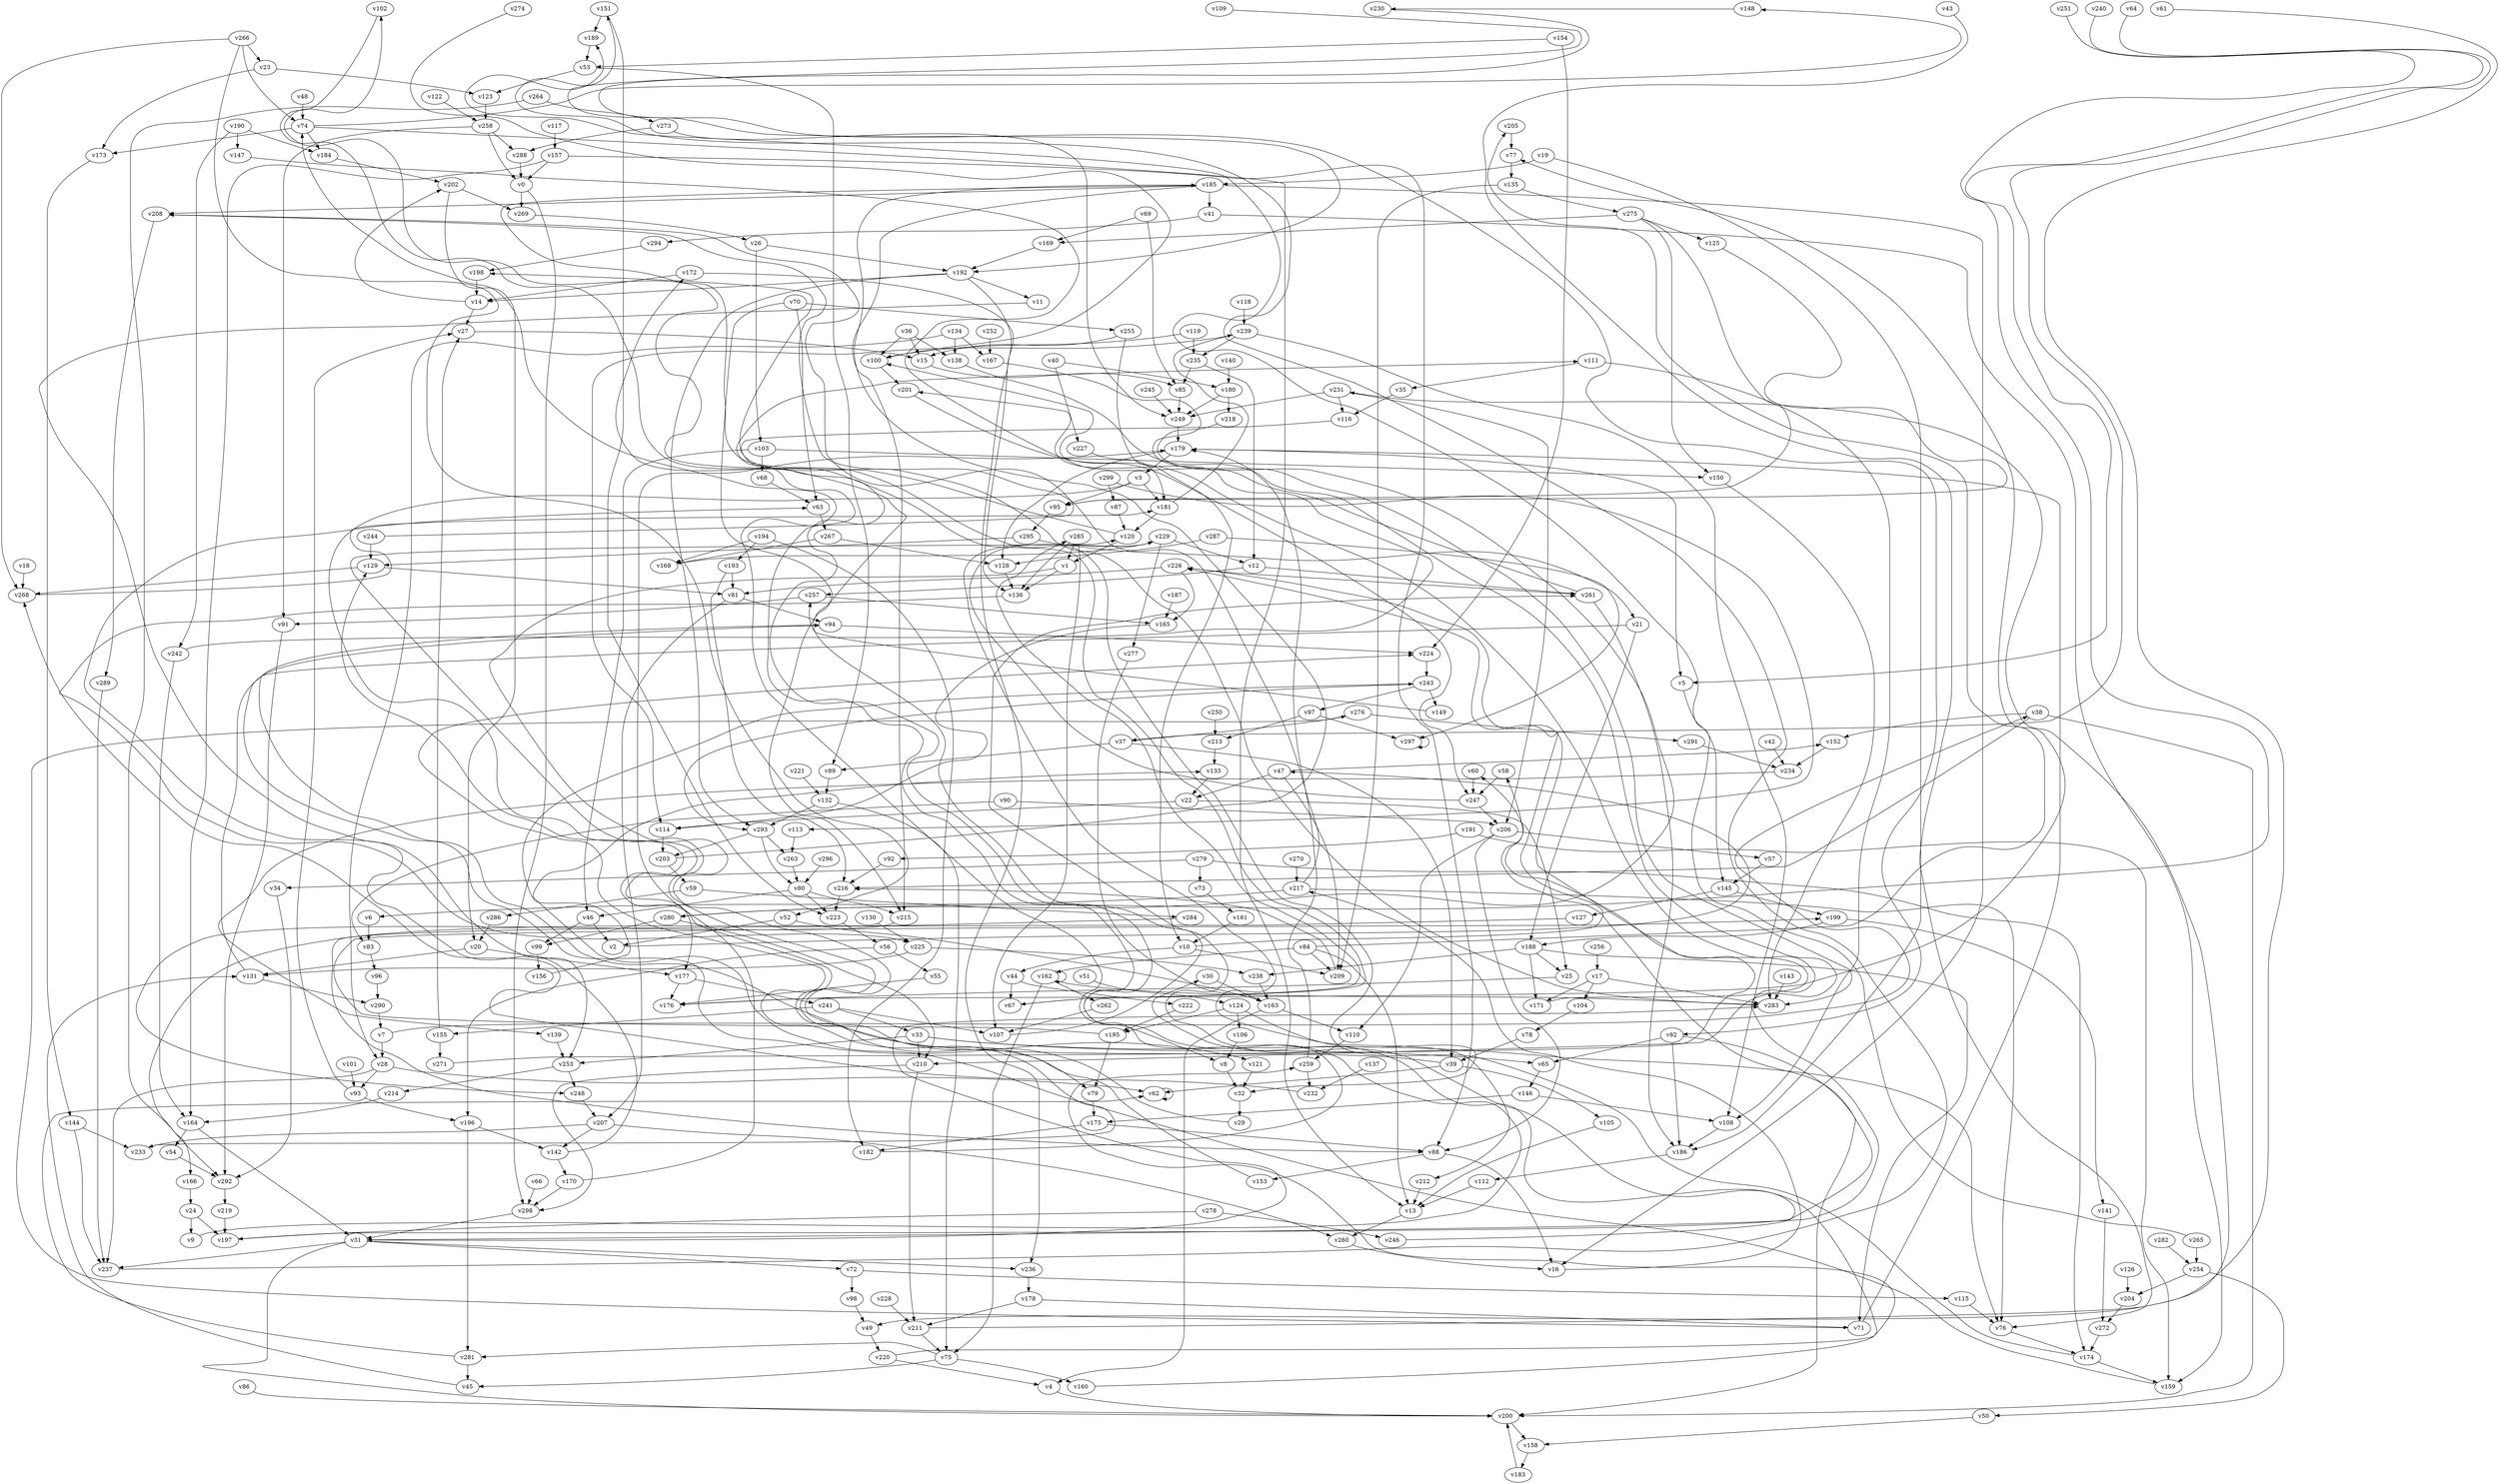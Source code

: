 // Benchmark game 449 - 300 vertices
// time_bound: 140
// targets: v106
digraph G {
    v0 [name="v0", player=0];
    v1 [name="v1", player=1];
    v2 [name="v2", player=0];
    v3 [name="v3", player=0];
    v4 [name="v4", player=0];
    v5 [name="v5", player=0];
    v6 [name="v6", player=0];
    v7 [name="v7", player=1];
    v8 [name="v8", player=0];
    v9 [name="v9", player=0];
    v10 [name="v10", player=0];
    v11 [name="v11", player=1];
    v12 [name="v12", player=1];
    v13 [name="v13", player=1];
    v14 [name="v14", player=1];
    v15 [name="v15", player=1];
    v16 [name="v16", player=0];
    v17 [name="v17", player=0];
    v18 [name="v18", player=1];
    v19 [name="v19", player=0];
    v20 [name="v20", player=1];
    v21 [name="v21", player=1];
    v22 [name="v22", player=1];
    v23 [name="v23", player=0];
    v24 [name="v24", player=0];
    v25 [name="v25", player=0];
    v26 [name="v26", player=0];
    v27 [name="v27", player=1];
    v28 [name="v28", player=0];
    v29 [name="v29", player=0];
    v30 [name="v30", player=0];
    v31 [name="v31", player=1];
    v32 [name="v32", player=0];
    v33 [name="v33", player=1];
    v34 [name="v34", player=1];
    v35 [name="v35", player=1];
    v36 [name="v36", player=1];
    v37 [name="v37", player=1];
    v38 [name="v38", player=1];
    v39 [name="v39", player=1];
    v40 [name="v40", player=1];
    v41 [name="v41", player=0];
    v42 [name="v42", player=0];
    v43 [name="v43", player=1];
    v44 [name="v44", player=0];
    v45 [name="v45", player=1];
    v46 [name="v46", player=1];
    v47 [name="v47", player=1];
    v48 [name="v48", player=0];
    v49 [name="v49", player=0];
    v50 [name="v50", player=0];
    v51 [name="v51", player=1];
    v52 [name="v52", player=0];
    v53 [name="v53", player=1];
    v54 [name="v54", player=0];
    v55 [name="v55", player=0];
    v56 [name="v56", player=0];
    v57 [name="v57", player=1];
    v58 [name="v58", player=0];
    v59 [name="v59", player=0];
    v60 [name="v60", player=0];
    v61 [name="v61", player=0];
    v62 [name="v62", player=0];
    v63 [name="v63", player=0];
    v64 [name="v64", player=0];
    v65 [name="v65", player=0];
    v66 [name="v66", player=0];
    v67 [name="v67", player=0];
    v68 [name="v68", player=1];
    v69 [name="v69", player=1];
    v70 [name="v70", player=0];
    v71 [name="v71", player=0];
    v72 [name="v72", player=0];
    v73 [name="v73", player=1];
    v74 [name="v74", player=1];
    v75 [name="v75", player=0];
    v76 [name="v76", player=0];
    v77 [name="v77", player=1];
    v78 [name="v78", player=1];
    v79 [name="v79", player=0];
    v80 [name="v80", player=1];
    v81 [name="v81", player=1];
    v82 [name="v82", player=1];
    v83 [name="v83", player=0];
    v84 [name="v84", player=0];
    v85 [name="v85", player=0];
    v86 [name="v86", player=0];
    v87 [name="v87", player=1];
    v88 [name="v88", player=0];
    v89 [name="v89", player=0];
    v90 [name="v90", player=0];
    v91 [name="v91", player=1];
    v92 [name="v92", player=1];
    v93 [name="v93", player=0];
    v94 [name="v94", player=1];
    v95 [name="v95", player=1];
    v96 [name="v96", player=1];
    v97 [name="v97", player=0];
    v98 [name="v98", player=1];
    v99 [name="v99", player=0];
    v100 [name="v100", player=1];
    v101 [name="v101", player=0];
    v102 [name="v102", player=1];
    v103 [name="v103", player=1];
    v104 [name="v104", player=1];
    v105 [name="v105", player=1];
    v106 [name="v106", player=1, target=1];
    v107 [name="v107", player=0];
    v108 [name="v108", player=1];
    v109 [name="v109", player=0];
    v110 [name="v110", player=0];
    v111 [name="v111", player=1];
    v112 [name="v112", player=1];
    v113 [name="v113", player=0];
    v114 [name="v114", player=0];
    v115 [name="v115", player=1];
    v116 [name="v116", player=1];
    v117 [name="v117", player=0];
    v118 [name="v118", player=0];
    v119 [name="v119", player=1];
    v120 [name="v120", player=0];
    v121 [name="v121", player=1];
    v122 [name="v122", player=0];
    v123 [name="v123", player=1];
    v124 [name="v124", player=1];
    v125 [name="v125", player=0];
    v126 [name="v126", player=1];
    v127 [name="v127", player=1];
    v128 [name="v128", player=1];
    v129 [name="v129", player=0];
    v130 [name="v130", player=0];
    v131 [name="v131", player=1];
    v132 [name="v132", player=1];
    v133 [name="v133", player=0];
    v134 [name="v134", player=0];
    v135 [name="v135", player=0];
    v136 [name="v136", player=0];
    v137 [name="v137", player=0];
    v138 [name="v138", player=1];
    v139 [name="v139", player=0];
    v140 [name="v140", player=1];
    v141 [name="v141", player=0];
    v142 [name="v142", player=0];
    v143 [name="v143", player=1];
    v144 [name="v144", player=1];
    v145 [name="v145", player=0];
    v146 [name="v146", player=0];
    v147 [name="v147", player=0];
    v148 [name="v148", player=1];
    v149 [name="v149", player=1];
    v150 [name="v150", player=0];
    v151 [name="v151", player=0];
    v152 [name="v152", player=1];
    v153 [name="v153", player=0];
    v154 [name="v154", player=0];
    v155 [name="v155", player=1];
    v156 [name="v156", player=1];
    v157 [name="v157", player=0];
    v158 [name="v158", player=0];
    v159 [name="v159", player=0];
    v160 [name="v160", player=1];
    v161 [name="v161", player=0];
    v162 [name="v162", player=1];
    v163 [name="v163", player=0];
    v164 [name="v164", player=1];
    v165 [name="v165", player=0];
    v166 [name="v166", player=0];
    v167 [name="v167", player=1];
    v168 [name="v168", player=1];
    v169 [name="v169", player=0];
    v170 [name="v170", player=1];
    v171 [name="v171", player=0];
    v172 [name="v172", player=1];
    v173 [name="v173", player=1];
    v174 [name="v174", player=0];
    v175 [name="v175", player=1];
    v176 [name="v176", player=1];
    v177 [name="v177", player=1];
    v178 [name="v178", player=1];
    v179 [name="v179", player=1];
    v180 [name="v180", player=1];
    v181 [name="v181", player=1];
    v182 [name="v182", player=0];
    v183 [name="v183", player=1];
    v184 [name="v184", player=0];
    v185 [name="v185", player=1];
    v186 [name="v186", player=1];
    v187 [name="v187", player=1];
    v188 [name="v188", player=0];
    v189 [name="v189", player=0];
    v190 [name="v190", player=1];
    v191 [name="v191", player=1];
    v192 [name="v192", player=0];
    v193 [name="v193", player=0];
    v194 [name="v194", player=0];
    v195 [name="v195", player=0];
    v196 [name="v196", player=0];
    v197 [name="v197", player=0];
    v198 [name="v198", player=0];
    v199 [name="v199", player=1];
    v200 [name="v200", player=0];
    v201 [name="v201", player=0];
    v202 [name="v202", player=0];
    v203 [name="v203", player=1];
    v204 [name="v204", player=0];
    v205 [name="v205", player=0];
    v206 [name="v206", player=1];
    v207 [name="v207", player=1];
    v208 [name="v208", player=1];
    v209 [name="v209", player=0];
    v210 [name="v210", player=1];
    v211 [name="v211", player=1];
    v212 [name="v212", player=0];
    v213 [name="v213", player=0];
    v214 [name="v214", player=1];
    v215 [name="v215", player=1];
    v216 [name="v216", player=0];
    v217 [name="v217", player=0];
    v218 [name="v218", player=0];
    v219 [name="v219", player=1];
    v220 [name="v220", player=0];
    v221 [name="v221", player=1];
    v222 [name="v222", player=1];
    v223 [name="v223", player=1];
    v224 [name="v224", player=0];
    v225 [name="v225", player=1];
    v226 [name="v226", player=1];
    v227 [name="v227", player=0];
    v228 [name="v228", player=1];
    v229 [name="v229", player=1];
    v230 [name="v230", player=1];
    v231 [name="v231", player=0];
    v232 [name="v232", player=1];
    v233 [name="v233", player=0];
    v234 [name="v234", player=0];
    v235 [name="v235", player=1];
    v236 [name="v236", player=1];
    v237 [name="v237", player=1];
    v238 [name="v238", player=0];
    v239 [name="v239", player=1];
    v240 [name="v240", player=1];
    v241 [name="v241", player=1];
    v242 [name="v242", player=0];
    v243 [name="v243", player=1];
    v244 [name="v244", player=0];
    v245 [name="v245", player=1];
    v246 [name="v246", player=1];
    v247 [name="v247", player=0];
    v248 [name="v248", player=0];
    v249 [name="v249", player=1];
    v250 [name="v250", player=0];
    v251 [name="v251", player=1];
    v252 [name="v252", player=0];
    v253 [name="v253", player=1];
    v254 [name="v254", player=0];
    v255 [name="v255", player=1];
    v256 [name="v256", player=1];
    v257 [name="v257", player=1];
    v258 [name="v258", player=1];
    v259 [name="v259", player=0];
    v260 [name="v260", player=1];
    v261 [name="v261", player=0];
    v262 [name="v262", player=0];
    v263 [name="v263", player=0];
    v264 [name="v264", player=1];
    v265 [name="v265", player=1];
    v266 [name="v266", player=1];
    v267 [name="v267", player=0];
    v268 [name="v268", player=1];
    v269 [name="v269", player=1];
    v270 [name="v270", player=1];
    v271 [name="v271", player=0];
    v272 [name="v272", player=1];
    v273 [name="v273", player=1];
    v274 [name="v274", player=1];
    v275 [name="v275", player=1];
    v276 [name="v276", player=0];
    v277 [name="v277", player=1];
    v278 [name="v278", player=0];
    v279 [name="v279", player=1];
    v280 [name="v280", player=1];
    v281 [name="v281", player=0];
    v282 [name="v282", player=1];
    v283 [name="v283", player=1];
    v284 [name="v284", player=0];
    v285 [name="v285", player=1];
    v286 [name="v286", player=0];
    v287 [name="v287", player=0];
    v288 [name="v288", player=1];
    v289 [name="v289", player=0];
    v290 [name="v290", player=1];
    v291 [name="v291", player=0];
    v292 [name="v292", player=1];
    v293 [name="v293", player=1];
    v294 [name="v294", player=0];
    v295 [name="v295", player=1];
    v296 [name="v296", player=0];
    v297 [name="v297", player=1];
    v298 [name="v298", player=0];
    v299 [name="v299", player=0];

    v0 -> v269;
    v1 -> v79 [constraint="t < 13"];
    v2 -> v47 [constraint="t >= 5"];
    v3 -> v177 [constraint="t mod 4 == 1"];
    v4 -> v200;
    v5 -> v145;
    v6 -> v83;
    v7 -> v38 [constraint="t mod 4 == 2"];
    v8 -> v32;
    v9 -> v111 [constraint="t < 9"];
    v10 -> v226 [constraint="t >= 2"];
    v11 -> v253 [constraint="t mod 4 == 3"];
    v12 -> v261;
    v13 -> v260;
    v14 -> v202 [constraint="t >= 4"];
    v15 -> v85;
    v16 -> v217 [constraint="t mod 2 == 1"];
    v17 -> v283;
    v18 -> v268;
    v19 -> v186;
    v20 -> v177;
    v21 -> v121 [constraint="t >= 2"];
    v22 -> v25;
    v23 -> v123;
    v24 -> v197;
    v25 -> v176 [constraint="t mod 3 == 1"];
    v26 -> v103;
    v27 -> v15;
    v28 -> v237;
    v29 -> v120 [constraint="t < 12"];
    v30 -> v163;
    v31 -> v283 [constraint="t >= 2"];
    v32 -> v29;
    v33 -> v210;
    v34 -> v292;
    v35 -> v116;
    v36 -> v15;
    v37 -> v89;
    v38 -> v216 [constraint="t < 12"];
    v39 -> v94 [constraint="t < 9"];
    v40 -> v180;
    v41 -> v294;
    v42 -> v234;
    v43 -> v76 [constraint="t mod 3 == 2"];
    v44 -> v67;
    v45 -> v131;
    v46 -> v99;
    v47 -> v152 [constraint="t mod 4 == 1"];
    v48 -> v74;
    v49 -> v220;
    v50 -> v158;
    v51 -> v124;
    v52 -> v163;
    v53 -> v89;
    v54 -> v292;
    v55 -> v176 [constraint="t mod 2 == 0"];
    v56 -> v55;
    v57 -> v145;
    v58 -> v247;
    v59 -> v284;
    v60 -> v247;
    v61 -> v49 [constraint="t < 13"];
    v62 -> v62;
    v63 -> v267;
    v64 -> v37 [constraint="t mod 4 == 1"];
    v65 -> v146;
    v66 -> v298;
    v67 -> v285 [constraint="t >= 1"];
    v68 -> v63;
    v69 -> v169;
    v70 -> v255;
    v71 -> v276 [constraint="t mod 5 == 4"];
    v72 -> v98;
    v73 -> v161;
    v74 -> v148 [constraint="t mod 3 == 0"];
    v75 -> v281 [constraint="t >= 2"];
    v76 -> v174;
    v77 -> v135;
    v78 -> v39;
    v79 -> v175;
    v80 -> v215;
    v81 -> v207;
    v82 -> v186;
    v83 -> v96;
    v84 -> v205 [constraint="t < 7"];
    v85 -> v249;
    v86 -> v200;
    v87 -> v120;
    v88 -> v16;
    v89 -> v132;
    v90 -> v206;
    v91 -> v292;
    v92 -> v216;
    v93 -> v27;
    v94 -> v224;
    v95 -> v295;
    v96 -> v290;
    v97 -> v213;
    v98 -> v49;
    v99 -> v156;
    v100 -> v201;
    v101 -> v93;
    v102 -> v67 [constraint="t >= 4"];
    v103 -> v150;
    v104 -> v78;
    v105 -> v13;
    v106 -> v8;
    v107 -> v172 [constraint="t >= 3"];
    v108 -> v186;
    v109 -> v192 [constraint="t >= 2"];
    v110 -> v259;
    v111 -> v35;
    v112 -> v13;
    v113 -> v263;
    v114 -> v203;
    v115 -> v76;
    v116 -> v8 [constraint="t mod 5 == 3"];
    v117 -> v157;
    v118 -> v239;
    v119 -> v100 [constraint="t mod 2 == 1"];
    v120 -> v102 [constraint="t >= 2"];
    v121 -> v32;
    v122 -> v258;
    v123 -> v258;
    v124 -> v32 [constraint="t mod 3 == 0"];
    v125 -> v95 [constraint="t >= 1"];
    v126 -> v204;
    v127 -> v88 [constraint="t < 12"];
    v128 -> v136;
    v129 -> v268;
    v130 -> v225;
    v131 -> v94;
    v132 -> v75;
    v133 -> v22;
    v134 -> v167;
    v135 -> v275;
    v136 -> v225 [constraint="t mod 2 == 0"];
    v137 -> v232;
    v138 -> v210 [constraint="t mod 5 == 0"];
    v139 -> v253;
    v140 -> v180;
    v141 -> v272;
    v142 -> v63 [constraint="t < 9"];
    v143 -> v283;
    v144 -> v233;
    v145 -> v127;
    v146 -> v175;
    v147 -> v247 [constraint="t < 5"];
    v148 -> v230 [constraint="t mod 3 == 2"];
    v149 -> v257 [constraint="t mod 3 == 0"];
    v150 -> v283;
    v151 -> v223;
    v152 -> v234;
    v153 -> v129 [constraint="t mod 2 == 0"];
    v154 -> v224;
    v155 -> v271;
    v156 -> v133 [constraint="t >= 5"];
    v157 -> v164;
    v158 -> v183;
    v159 -> v243 [constraint="t < 5"];
    v160 -> v259 [constraint="t >= 2"];
    v161 -> v10;
    v162 -> v262;
    v163 -> v110;
    v164 -> v31;
    v165 -> v114 [constraint="t mod 5 == 2"];
    v166 -> v24;
    v167 -> v283 [constraint="t mod 5 == 3"];
    v168 -> v229 [constraint="t mod 2 == 0"];
    v169 -> v192;
    v170 -> v179;
    v171 -> v226 [constraint="t < 11"];
    v172 -> v136;
    v173 -> v144;
    v174 -> v185 [constraint="t < 15"];
    v175 -> v88;
    v176 -> v77 [constraint="t mod 2 == 1"];
    v177 -> v176;
    v178 -> v71;
    v179 -> v3;
    v180 -> v218;
    v181 -> v239 [constraint="t mod 5 == 3"];
    v182 -> v74 [constraint="t >= 3"];
    v183 -> v200;
    v184 -> v202;
    v185 -> v41;
    v186 -> v112;
    v187 -> v165;
    v188 -> v171;
    v189 -> v53;
    v190 -> v147;
    v191 -> v159;
    v192 -> v236;
    v193 -> v216;
    v194 -> v193 [constraint="t < 9"];
    v195 -> v199 [constraint="t mod 4 == 1"];
    v196 -> v142;
    v197 -> v58 [constraint="t mod 5 == 3"];
    v198 -> v14;
    v199 -> v141;
    v200 -> v158;
    v201 -> v31 [constraint="t < 7"];
    v202 -> v20;
    v203 -> v185 [constraint="t mod 5 == 1"];
    v204 -> v272;
    v205 -> v77;
    v206 -> v88;
    v207 -> v142 [constraint="t < 12"];
    v208 -> v289;
    v209 -> v216 [constraint="t mod 5 == 3"];
    v210 -> v298 [constraint="t mod 4 == 1"];
    v211 -> v231 [constraint="t < 13"];
    v212 -> v13;
    v213 -> v133;
    v214 -> v164;
    v215 -> v248 [constraint="t >= 4"];
    v216 -> v223;
    v217 -> v208 [constraint="t >= 2"];
    v218 -> v280 [constraint="t mod 5 == 4"];
    v219 -> v197;
    v220 -> v261 [constraint="t mod 5 == 0"];
    v221 -> v132;
    v222 -> v195;
    v223 -> v56;
    v224 -> v243;
    v225 -> v238;
    v226 -> v165 [constraint="t mod 4 == 1"];
    v227 -> v181;
    v228 -> v211;
    v229 -> v212 [constraint="t < 5"];
    v230 -> v82 [constraint="t >= 4"];
    v231 -> v249;
    v232 -> v268 [constraint="t >= 4"];
    v233 -> v224 [constraint="t >= 2"];
    v234 -> v139 [constraint="t >= 2"];
    v235 -> v85;
    v236 -> v178;
    v237 -> v151 [constraint="t >= 5"];
    v238 -> v163;
    v239 -> v108;
    v240 -> v5 [constraint="t mod 5 == 3"];
    v241 -> v155;
    v242 -> v201 [constraint="t < 6"];
    v243 -> v293 [constraint="t mod 4 == 1"];
    v244 -> v208 [constraint="t >= 2"];
    v245 -> v249;
    v246 -> v30 [constraint="t mod 3 == 2"];
    v247 -> v229 [constraint="t mod 3 == 1"];
    v248 -> v207;
    v249 -> v179;
    v250 -> v213;
    v251 -> v280 [constraint="t < 5"];
    v252 -> v167;
    v253 -> v214;
    v254 -> v50;
    v255 -> v10;
    v256 -> v17;
    v257 -> v165;
    v258 -> v0;
    v259 -> v179;
    v260 -> v16;
    v261 -> v100 [constraint="t >= 5"];
    v262 -> v107;
    v263 -> v80;
    v264 -> v273;
    v265 -> v189 [constraint="t >= 1"];
    v266 -> v52 [constraint="t < 14"];
    v267 -> v128;
    v268 -> v181 [constraint="t >= 1"];
    v269 -> v26;
    v270 -> v217;
    v271 -> v60 [constraint="t mod 3 == 2"];
    v272 -> v174;
    v273 -> v249;
    v274 -> v100 [constraint="t mod 4 == 1"];
    v275 -> v95 [constraint="t mod 4 == 0"];
    v276 -> v37;
    v277 -> v163;
    v278 -> v246;
    v279 -> v34;
    v280 -> v210;
    v281 -> v62 [constraint="t < 6"];
    v282 -> v254;
    v283 -> v198 [constraint="t mod 2 == 1"];
    v284 -> v166 [constraint="t mod 5 == 1"];
    v285 -> v107;
    v286 -> v20;
    v287 -> v128;
    v288 -> v0;
    v289 -> v237;
    v290 -> v7;
    v291 -> v234;
    v292 -> v219;
    v293 -> v80;
    v294 -> v198;
    v295 -> v129;
    v296 -> v80;
    v297 -> v297;
    v298 -> v31;
    v299 -> v113 [constraint="t < 5"];
    v84 -> v162;
    v84 -> v13;
    v75 -> v45;
    v178 -> v211;
    v90 -> v83;
    v38 -> v200;
    v242 -> v164;
    v155 -> v27;
    v231 -> v206;
    v52 -> v2;
    v190 -> v184;
    v206 -> v57;
    v275 -> v150;
    v179 -> v5;
    v157 -> v88;
    v239 -> v235;
    v172 -> v14;
    v243 -> v97;
    v23 -> v173;
    v10 -> v44;
    v132 -> v293;
    v229 -> v277;
    v124 -> v106;
    v142 -> v170;
    v82 -> v200;
    v19 -> v185;
    v220 -> v4;
    v188 -> v25;
    v170 -> v298;
    v231 -> v116;
    v124 -> v195;
    v74 -> v184;
    v206 -> v110;
    v258 -> v288;
    v299 -> v87;
    v217 -> v76;
    v190 -> v242;
    v247 -> v206;
    v20 -> v131;
    v31 -> v236;
    v151 -> v189;
    v207 -> v233;
    v21 -> v188;
    v196 -> v281;
    v192 -> v11;
    v285 -> v136;
    v17 -> v171;
    v266 -> v74;
    v279 -> v73;
    v134 -> v138;
    v226 -> v81;
    v264 -> v292;
    v162 -> v283;
    v243 -> v149;
    v154 -> v53;
    v103 -> v68;
    v37 -> v39;
    v157 -> v0;
    v47 -> v209;
    v174 -> v159;
    v47 -> v22;
    v103 -> v46;
    v14 -> v27;
    v119 -> v235;
    v36 -> v138;
    v36 -> v100;
    v74 -> v173;
    v80 -> v46;
    v293 -> v263;
    v188 -> v238;
    v177 -> v241;
    v22 -> v114;
    v28 -> v93;
    v53 -> v123;
    v241 -> v107;
    v265 -> v254;
    v162 -> v75;
    v39 -> v105;
    v276 -> v291;
    v239 -> v114;
    v241 -> v33;
    v88 -> v153;
    v211 -> v75;
    v31 -> v72;
    v226 -> v261;
    v195 -> v79;
    v38 -> v152;
    v31 -> v200;
    v93 -> v196;
    v44 -> v222;
    v275 -> v169;
    v181 -> v120;
    v280 -> v99;
    v12 -> v257;
    v194 -> v182;
    v3 -> v95;
    v279 -> v174;
    v273 -> v288;
    v69 -> v85;
    v74 -> v13;
    v81 -> v94;
    v257 -> v91;
    v33 -> v65;
    v24 -> v9;
    v275 -> v125;
    v199 -> v188;
    v134 -> v28;
    v192 -> v14;
    v203 -> v59;
    v261 -> v186;
    v193 -> v81;
    v84 -> v209;
    v31 -> v237;
    v281 -> v45;
    v194 -> v168;
    v175 -> v182;
    v278 -> v197;
    v7 -> v28;
    v80 -> v223;
    v192 -> v293;
    v129 -> v81;
    v258 -> v91;
    v285 -> v1;
    v185 -> v208;
    v10 -> v209;
    v162 -> v162;
    v40 -> v227;
    v293 -> v203;
    v33 -> v253;
    v191 -> v92;
    v17 -> v104;
    v210 -> v211;
    v120 -> v1;
    v39 -> v62;
    v254 -> v204;
    v179 -> v128;
    v144 -> v237;
    v56 -> v196;
    v41 -> v159;
    v111 -> v108;
    v70 -> v63;
    v287 -> v297;
    v146 -> v108;
    v70 -> v215;
    v28 -> v62;
    v185 -> v215;
    v3 -> v181;
    v225 -> v131;
    v26 -> v192;
    v217 -> v6;
    v1 -> v136;
    v75 -> v160;
    v71 -> v179;
    v131 -> v290;
    v255 -> v15;
    v82 -> v65;
    v59 -> v286;
    v229 -> v12;
    v267 -> v168;
    v266 -> v23;
    v97 -> v297;
    v33 -> v76;
    v207 -> v260;
    v188 -> v71;
    v46 -> v2;
    v253 -> v248;
    v164 -> v54;
    v295 -> v21;
    v235 -> v12;
    v72 -> v115;
    v145 -> v199;
    v135 -> v209;
    v163 -> v4;
    v266 -> v268;
    v185 -> v16;
    v180 -> v249;
    v202 -> v269;
    v259 -> v232;
    v0 -> v298;
    v244 -> v129;
}
